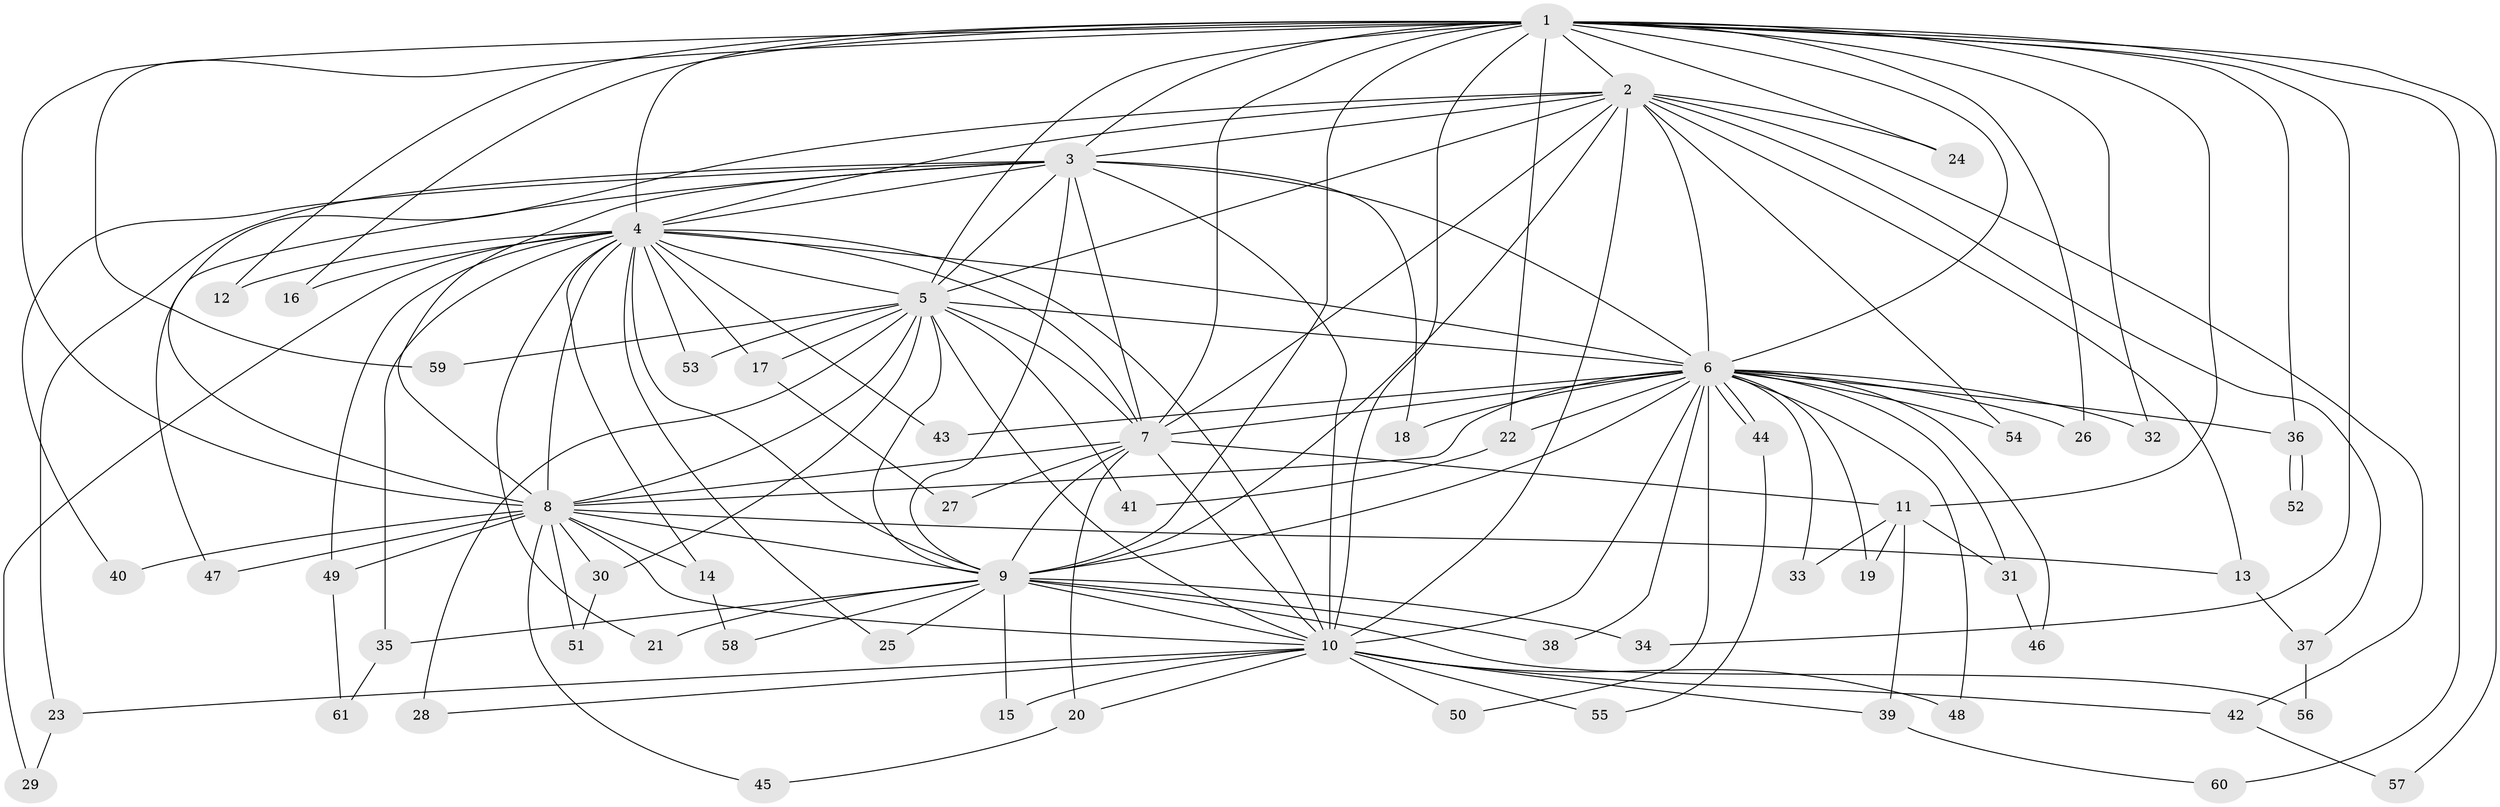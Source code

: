 // Generated by graph-tools (version 1.1) at 2025/11/02/27/25 16:11:04]
// undirected, 61 vertices, 147 edges
graph export_dot {
graph [start="1"]
  node [color=gray90,style=filled];
  1;
  2;
  3;
  4;
  5;
  6;
  7;
  8;
  9;
  10;
  11;
  12;
  13;
  14;
  15;
  16;
  17;
  18;
  19;
  20;
  21;
  22;
  23;
  24;
  25;
  26;
  27;
  28;
  29;
  30;
  31;
  32;
  33;
  34;
  35;
  36;
  37;
  38;
  39;
  40;
  41;
  42;
  43;
  44;
  45;
  46;
  47;
  48;
  49;
  50;
  51;
  52;
  53;
  54;
  55;
  56;
  57;
  58;
  59;
  60;
  61;
  1 -- 2;
  1 -- 3;
  1 -- 4;
  1 -- 5;
  1 -- 6;
  1 -- 7;
  1 -- 8;
  1 -- 9;
  1 -- 10;
  1 -- 11;
  1 -- 12;
  1 -- 16;
  1 -- 22;
  1 -- 24;
  1 -- 26;
  1 -- 32;
  1 -- 34;
  1 -- 36;
  1 -- 57;
  1 -- 59;
  1 -- 60;
  2 -- 3;
  2 -- 4;
  2 -- 5;
  2 -- 6;
  2 -- 7;
  2 -- 8;
  2 -- 9;
  2 -- 10;
  2 -- 13;
  2 -- 24;
  2 -- 37;
  2 -- 42;
  2 -- 54;
  3 -- 4;
  3 -- 5;
  3 -- 6;
  3 -- 7;
  3 -- 8;
  3 -- 9;
  3 -- 10;
  3 -- 18;
  3 -- 23;
  3 -- 40;
  3 -- 47;
  4 -- 5;
  4 -- 6;
  4 -- 7;
  4 -- 8;
  4 -- 9;
  4 -- 10;
  4 -- 12;
  4 -- 14;
  4 -- 16;
  4 -- 17;
  4 -- 21;
  4 -- 25;
  4 -- 29;
  4 -- 35;
  4 -- 43;
  4 -- 49;
  4 -- 53;
  5 -- 6;
  5 -- 7;
  5 -- 8;
  5 -- 9;
  5 -- 10;
  5 -- 17;
  5 -- 28;
  5 -- 30;
  5 -- 41;
  5 -- 53;
  5 -- 59;
  6 -- 7;
  6 -- 8;
  6 -- 9;
  6 -- 10;
  6 -- 18;
  6 -- 19;
  6 -- 22;
  6 -- 26;
  6 -- 31;
  6 -- 32;
  6 -- 33;
  6 -- 36;
  6 -- 38;
  6 -- 43;
  6 -- 44;
  6 -- 44;
  6 -- 46;
  6 -- 48;
  6 -- 50;
  6 -- 54;
  7 -- 8;
  7 -- 9;
  7 -- 10;
  7 -- 11;
  7 -- 20;
  7 -- 27;
  8 -- 9;
  8 -- 10;
  8 -- 13;
  8 -- 14;
  8 -- 30;
  8 -- 40;
  8 -- 45;
  8 -- 47;
  8 -- 49;
  8 -- 51;
  9 -- 10;
  9 -- 15;
  9 -- 21;
  9 -- 25;
  9 -- 34;
  9 -- 35;
  9 -- 38;
  9 -- 56;
  9 -- 58;
  10 -- 15;
  10 -- 20;
  10 -- 23;
  10 -- 28;
  10 -- 39;
  10 -- 42;
  10 -- 48;
  10 -- 50;
  10 -- 55;
  11 -- 19;
  11 -- 31;
  11 -- 33;
  11 -- 39;
  13 -- 37;
  14 -- 58;
  17 -- 27;
  20 -- 45;
  22 -- 41;
  23 -- 29;
  30 -- 51;
  31 -- 46;
  35 -- 61;
  36 -- 52;
  36 -- 52;
  37 -- 56;
  39 -- 60;
  42 -- 57;
  44 -- 55;
  49 -- 61;
}
